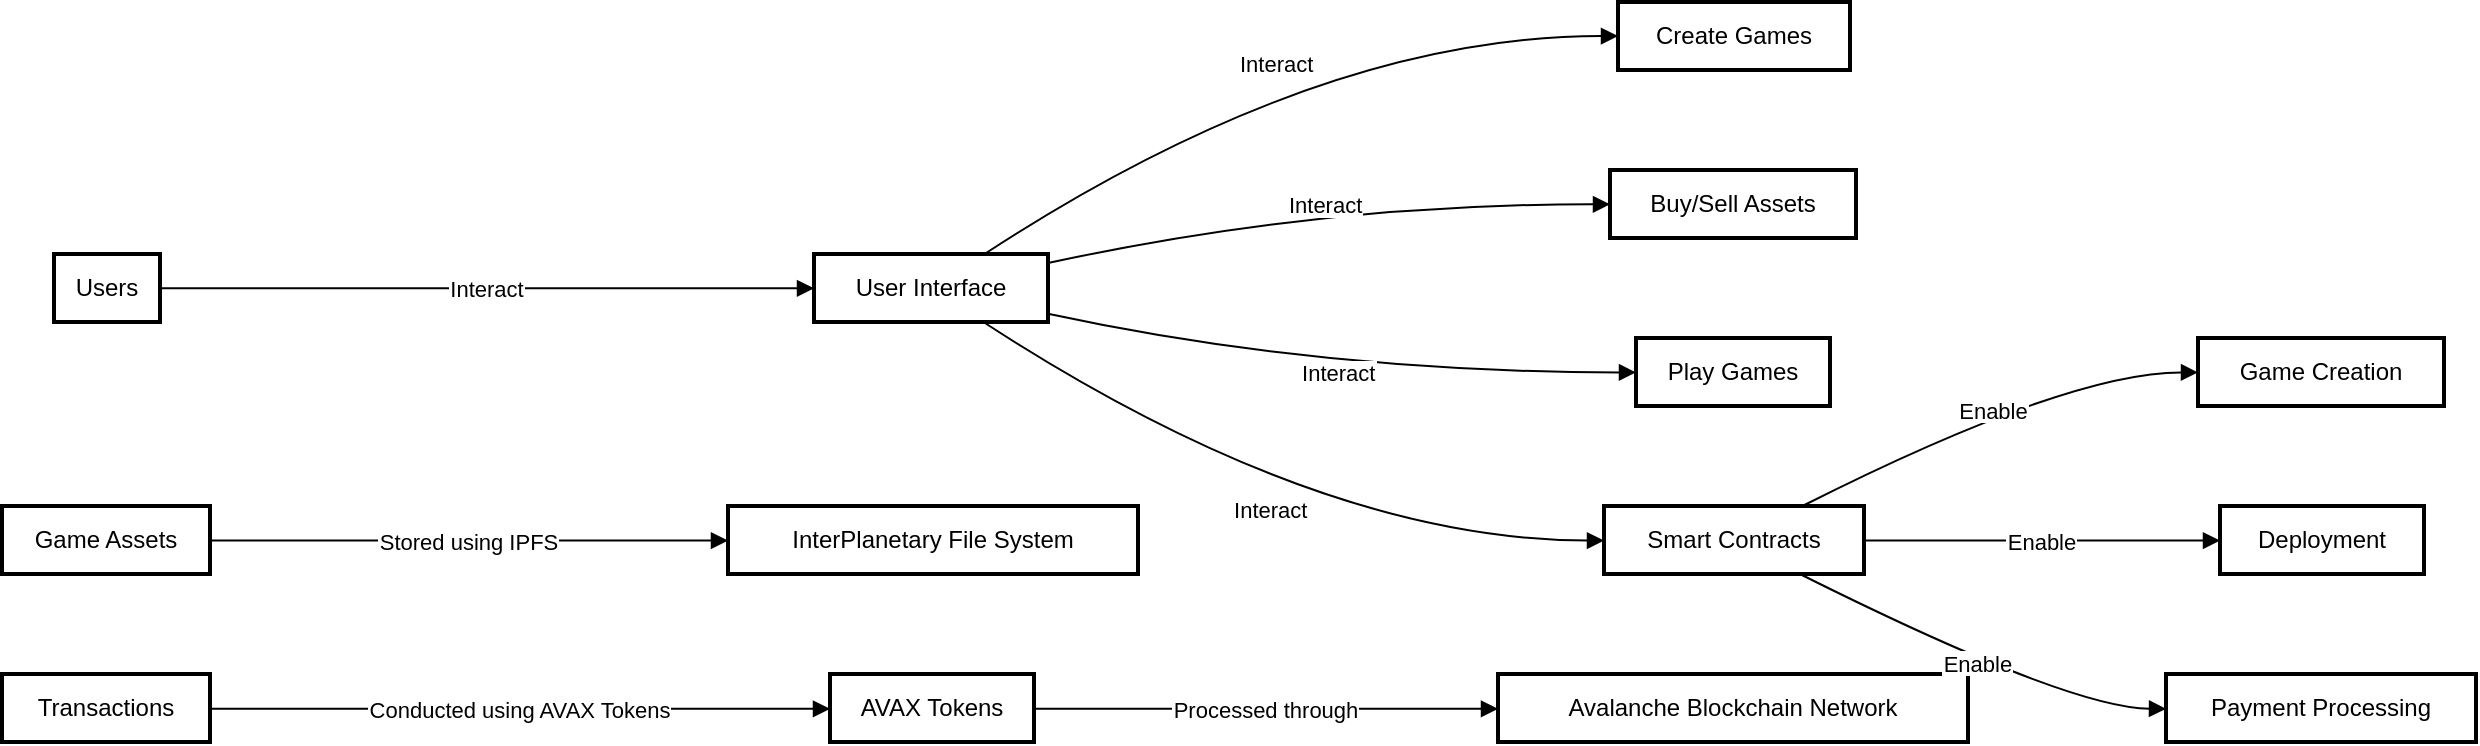 <mxfile version="21.2.7" type="github">
  <diagram name="Page-1" id="uW6NDWG_iKS6co7Dx3GH">
    <mxGraphModel>
      <root>
        <mxCell id="0" />
        <mxCell id="1" parent="0" />
        <mxCell id="2" value="Users" style="whiteSpace=wrap;strokeWidth=2;" vertex="1" parent="1">
          <mxGeometry x="26" y="126" width="53" height="34" as="geometry" />
        </mxCell>
        <mxCell id="3" value="User Interface" style="whiteSpace=wrap;strokeWidth=2;" vertex="1" parent="1">
          <mxGeometry x="406" y="126" width="117" height="34" as="geometry" />
        </mxCell>
        <mxCell id="4" value="Create Games" style="whiteSpace=wrap;strokeWidth=2;" vertex="1" parent="1">
          <mxGeometry x="808" width="116" height="34" as="geometry" />
        </mxCell>
        <mxCell id="5" value="Buy/Sell Assets" style="whiteSpace=wrap;strokeWidth=2;" vertex="1" parent="1">
          <mxGeometry x="804" y="84" width="123" height="34" as="geometry" />
        </mxCell>
        <mxCell id="6" value="Play Games" style="whiteSpace=wrap;strokeWidth=2;" vertex="1" parent="1">
          <mxGeometry x="817" y="168" width="97" height="34" as="geometry" />
        </mxCell>
        <mxCell id="7" value="Avalanche Blockchain Network" style="whiteSpace=wrap;strokeWidth=2;" vertex="1" parent="1">
          <mxGeometry x="748" y="336" width="235" height="34" as="geometry" />
        </mxCell>
        <mxCell id="8" value="Smart Contracts" style="whiteSpace=wrap;strokeWidth=2;" vertex="1" parent="1">
          <mxGeometry x="801" y="252" width="130" height="34" as="geometry" />
        </mxCell>
        <mxCell id="9" value="Game Creation" style="whiteSpace=wrap;strokeWidth=2;" vertex="1" parent="1">
          <mxGeometry x="1098" y="168" width="123" height="34" as="geometry" />
        </mxCell>
        <mxCell id="10" value="Deployment" style="whiteSpace=wrap;strokeWidth=2;" vertex="1" parent="1">
          <mxGeometry x="1109" y="252" width="102" height="34" as="geometry" />
        </mxCell>
        <mxCell id="11" value="Payment Processing" style="whiteSpace=wrap;strokeWidth=2;" vertex="1" parent="1">
          <mxGeometry x="1082" y="336" width="155" height="34" as="geometry" />
        </mxCell>
        <mxCell id="12" value="Game Assets" style="whiteSpace=wrap;strokeWidth=2;" vertex="1" parent="1">
          <mxGeometry y="252" width="104" height="34" as="geometry" />
        </mxCell>
        <mxCell id="13" value="InterPlanetary File System" style="whiteSpace=wrap;strokeWidth=2;" vertex="1" parent="1">
          <mxGeometry x="363" y="252" width="205" height="34" as="geometry" />
        </mxCell>
        <mxCell id="14" value="Transactions" style="whiteSpace=wrap;strokeWidth=2;" vertex="1" parent="1">
          <mxGeometry y="336" width="104" height="34" as="geometry" />
        </mxCell>
        <mxCell id="15" value="AVAX Tokens" style="whiteSpace=wrap;strokeWidth=2;" vertex="1" parent="1">
          <mxGeometry x="414" y="336" width="102" height="34" as="geometry" />
        </mxCell>
        <mxCell id="16" value="Interact" style="curved=1;startArrow=none;endArrow=block;exitX=0.996;exitY=0.505;entryX=0.003;entryY=0.505;" edge="1" parent="1" source="2" target="3">
          <mxGeometry relative="1" as="geometry">
            <Array as="points" />
          </mxGeometry>
        </mxCell>
        <mxCell id="17" value="Interact" style="curved=1;startArrow=none;endArrow=block;exitX=0.727;exitY=0.004;entryX=0.001;entryY=0.501;" edge="1" parent="1" source="3" target="4">
          <mxGeometry relative="1" as="geometry">
            <Array as="points">
              <mxPoint x="658" y="17" />
            </Array>
          </mxGeometry>
        </mxCell>
        <mxCell id="18" value="Interact" style="curved=1;startArrow=none;endArrow=block;exitX=1.006;exitY=0.129;entryX=0.004;entryY=0.504;" edge="1" parent="1" source="3" target="5">
          <mxGeometry relative="1" as="geometry">
            <Array as="points">
              <mxPoint x="658" y="101" />
            </Array>
          </mxGeometry>
        </mxCell>
        <mxCell id="19" value="Interact" style="curved=1;startArrow=none;endArrow=block;exitX=1.006;exitY=0.882;entryX=0.001;entryY=0.507;" edge="1" parent="1" source="3" target="6">
          <mxGeometry relative="1" as="geometry">
            <Array as="points">
              <mxPoint x="658" y="185" />
            </Array>
          </mxGeometry>
        </mxCell>
        <mxCell id="20" value="Interact" style="curved=1;startArrow=none;endArrow=block;exitX=0.727;exitY=1.007;entryX=-0.003;entryY=0.509;" edge="1" parent="1" source="3" target="8">
          <mxGeometry relative="1" as="geometry">
            <Array as="points">
              <mxPoint x="658" y="269" />
            </Array>
          </mxGeometry>
        </mxCell>
        <mxCell id="21" value="Enable" style="curved=1;startArrow=none;endArrow=block;exitX=0.759;exitY=0.008;entryX=0.004;entryY=0.507;" edge="1" parent="1" source="8" target="9">
          <mxGeometry relative="1" as="geometry">
            <Array as="points">
              <mxPoint x="1033" y="185" />
            </Array>
          </mxGeometry>
        </mxCell>
        <mxCell id="22" value="Enable" style="curved=1;startArrow=none;endArrow=block;exitX=1.0;exitY=0.509;entryX=-0.001;entryY=0.509;" edge="1" parent="1" source="8" target="10">
          <mxGeometry relative="1" as="geometry">
            <Array as="points" />
          </mxGeometry>
        </mxCell>
        <mxCell id="23" value="Enable" style="curved=1;startArrow=none;endArrow=block;exitX=0.759;exitY=1.011;entryX=0.0;entryY=0.512;" edge="1" parent="1" source="8" target="11">
          <mxGeometry relative="1" as="geometry">
            <Array as="points">
              <mxPoint x="1033" y="353" />
            </Array>
          </mxGeometry>
        </mxCell>
        <mxCell id="24" value="Stored using IPFS" style="curved=1;startArrow=none;endArrow=block;exitX=1.002;exitY=0.509;entryX=-0.002;entryY=0.509;" edge="1" parent="1" source="12" target="13">
          <mxGeometry relative="1" as="geometry">
            <Array as="points" />
          </mxGeometry>
        </mxCell>
        <mxCell id="25" value="Conducted using AVAX Tokens" style="curved=1;startArrow=none;endArrow=block;exitX=1.003;exitY=0.512;entryX=-0.002;entryY=0.512;" edge="1" parent="1" source="14" target="15">
          <mxGeometry relative="1" as="geometry">
            <Array as="points" />
          </mxGeometry>
        </mxCell>
        <mxCell id="26" value="Processed through" style="curved=1;startArrow=none;endArrow=block;exitX=1.003;exitY=0.512;entryX=0.001;entryY=0.512;" edge="1" parent="1" source="15" target="7">
          <mxGeometry relative="1" as="geometry">
            <Array as="points" />
          </mxGeometry>
        </mxCell>
      </root>
    </mxGraphModel>
  </diagram>
</mxfile>
